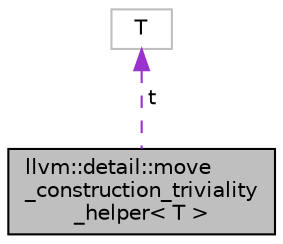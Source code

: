 digraph "llvm::detail::move_construction_triviality_helper&lt; T &gt;"
{
 // LATEX_PDF_SIZE
  bgcolor="transparent";
  edge [fontname="Helvetica",fontsize="10",labelfontname="Helvetica",labelfontsize="10"];
  node [fontname="Helvetica",fontsize="10",shape=record];
  Node1 [label="llvm::detail::move\l_construction_triviality\l_helper\< T \>",height=0.2,width=0.4,color="black", fillcolor="grey75", style="filled", fontcolor="black",tooltip="Internal utility to detect trivial move construction."];
  Node2 -> Node1 [dir="back",color="darkorchid3",fontsize="10",style="dashed",label=" t" ,fontname="Helvetica"];
  Node2 [label="T",height=0.2,width=0.4,color="grey75",tooltip=" "];
}
